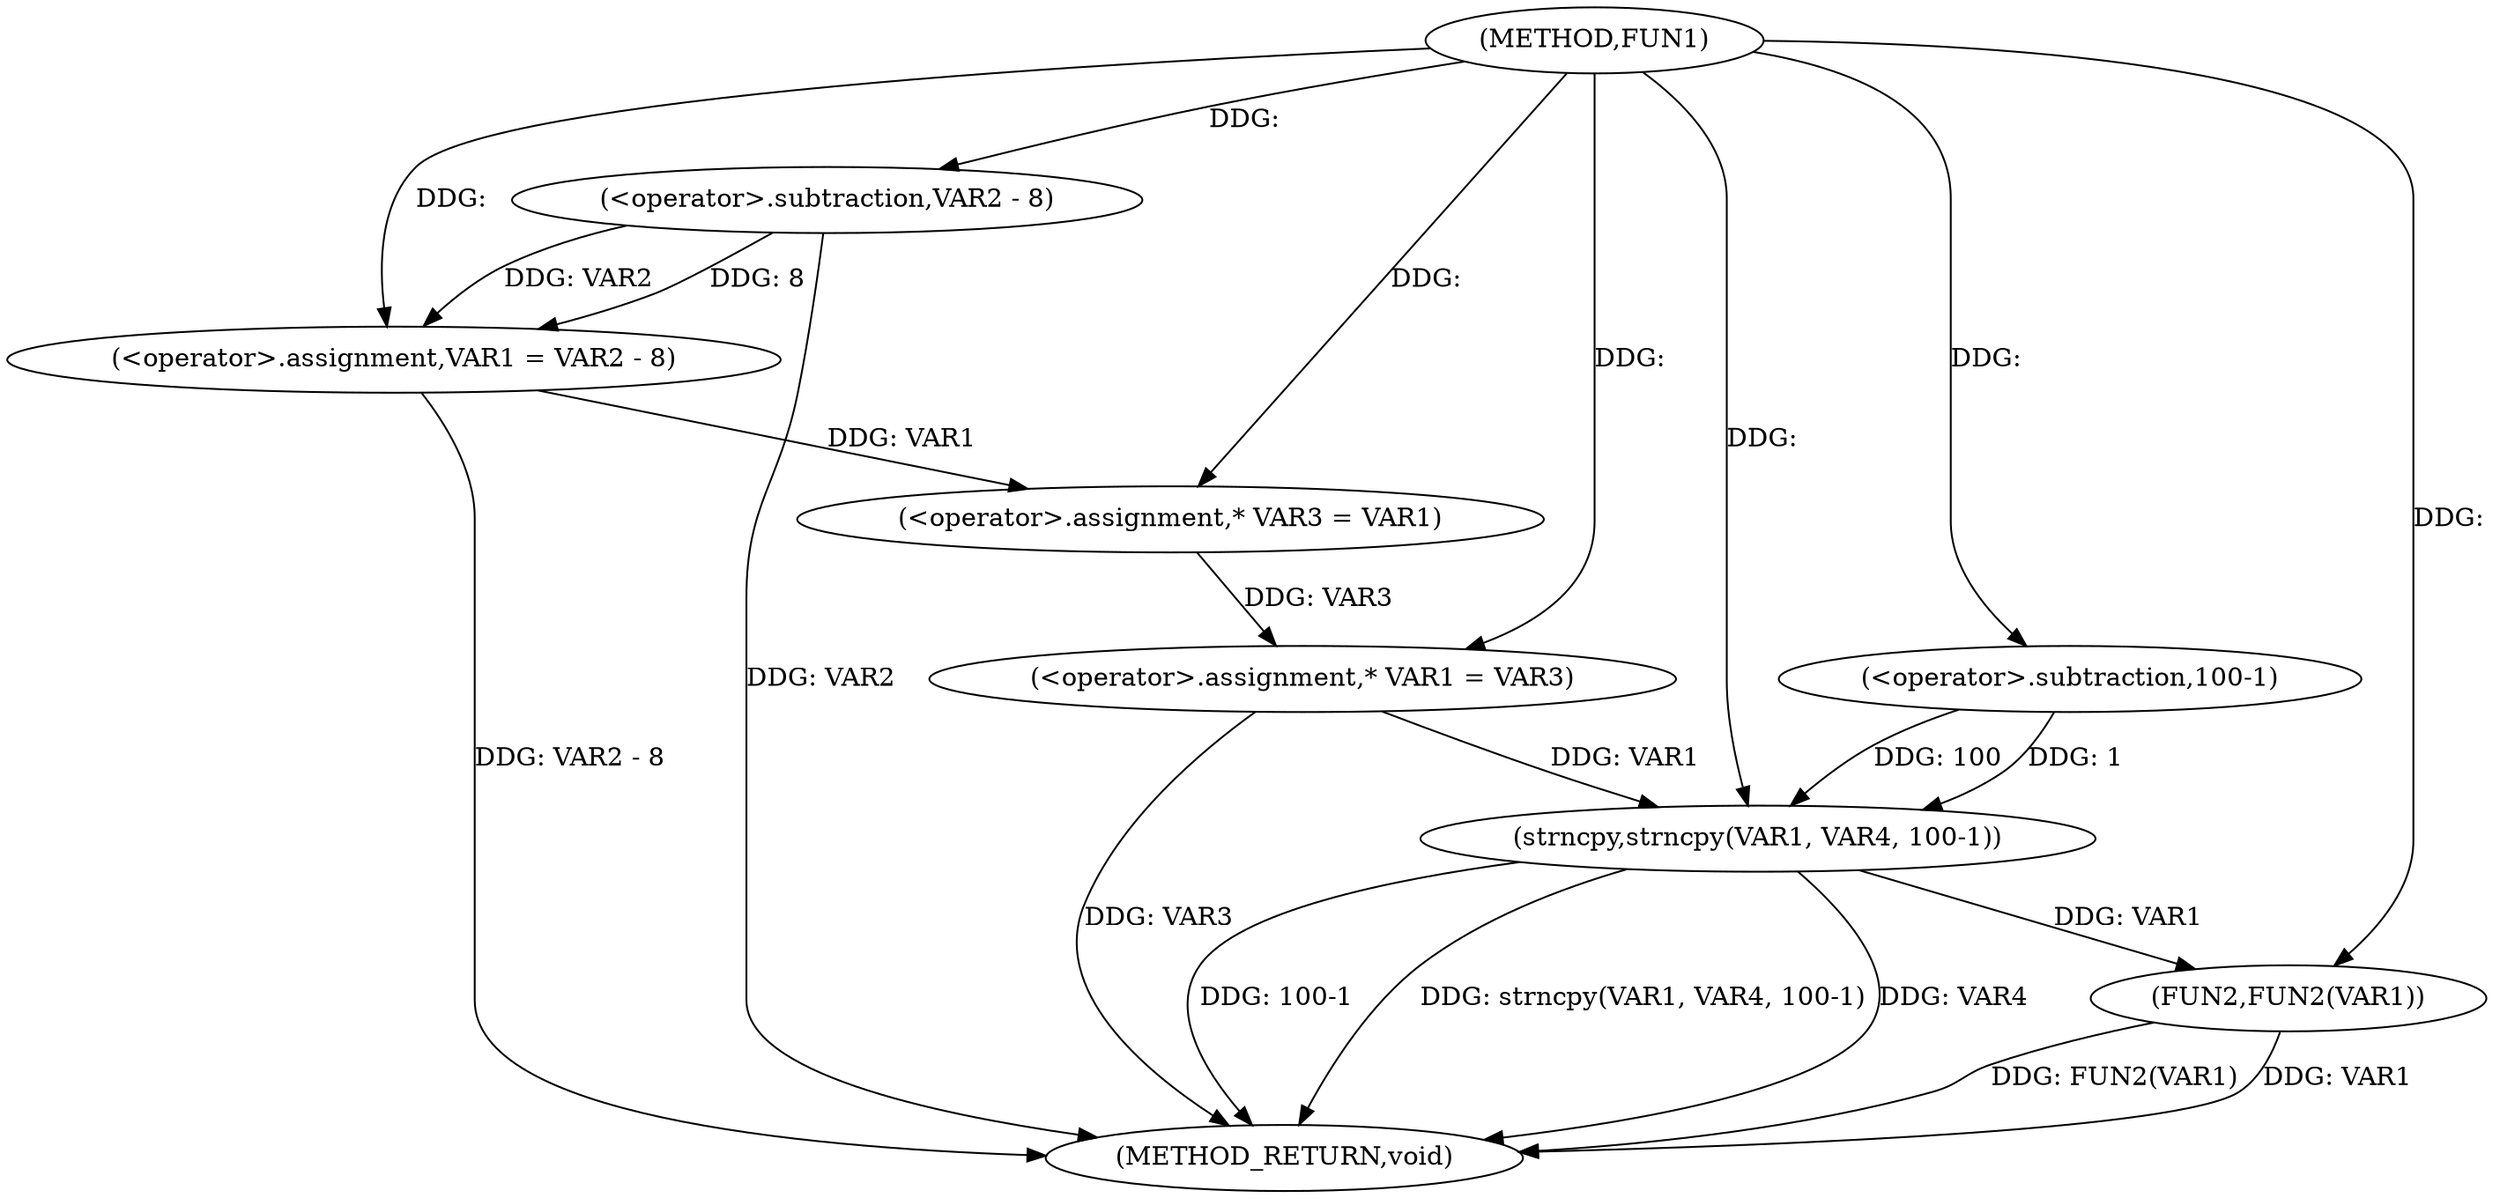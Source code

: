 digraph FUN1 {  
"1000100" [label = "(METHOD,FUN1)" ]
"1000128" [label = "(METHOD_RETURN,void)" ]
"1000104" [label = "(<operator>.assignment,VAR1 = VAR2 - 8)" ]
"1000106" [label = "(<operator>.subtraction,VAR2 - 8)" ]
"1000111" [label = "(<operator>.assignment,* VAR3 = VAR1)" ]
"1000115" [label = "(<operator>.assignment,* VAR1 = VAR3)" ]
"1000120" [label = "(strncpy,strncpy(VAR1, VAR4, 100-1))" ]
"1000123" [label = "(<operator>.subtraction,100-1)" ]
"1000126" [label = "(FUN2,FUN2(VAR1))" ]
  "1000115" -> "1000128"  [ label = "DDG: VAR3"] 
  "1000126" -> "1000128"  [ label = "DDG: FUN2(VAR1)"] 
  "1000106" -> "1000128"  [ label = "DDG: VAR2"] 
  "1000120" -> "1000128"  [ label = "DDG: 100-1"] 
  "1000126" -> "1000128"  [ label = "DDG: VAR1"] 
  "1000120" -> "1000128"  [ label = "DDG: strncpy(VAR1, VAR4, 100-1)"] 
  "1000120" -> "1000128"  [ label = "DDG: VAR4"] 
  "1000104" -> "1000128"  [ label = "DDG: VAR2 - 8"] 
  "1000106" -> "1000104"  [ label = "DDG: VAR2"] 
  "1000106" -> "1000104"  [ label = "DDG: 8"] 
  "1000100" -> "1000104"  [ label = "DDG: "] 
  "1000100" -> "1000106"  [ label = "DDG: "] 
  "1000104" -> "1000111"  [ label = "DDG: VAR1"] 
  "1000100" -> "1000111"  [ label = "DDG: "] 
  "1000111" -> "1000115"  [ label = "DDG: VAR3"] 
  "1000100" -> "1000115"  [ label = "DDG: "] 
  "1000115" -> "1000120"  [ label = "DDG: VAR1"] 
  "1000100" -> "1000120"  [ label = "DDG: "] 
  "1000123" -> "1000120"  [ label = "DDG: 100"] 
  "1000123" -> "1000120"  [ label = "DDG: 1"] 
  "1000100" -> "1000123"  [ label = "DDG: "] 
  "1000120" -> "1000126"  [ label = "DDG: VAR1"] 
  "1000100" -> "1000126"  [ label = "DDG: "] 
}
